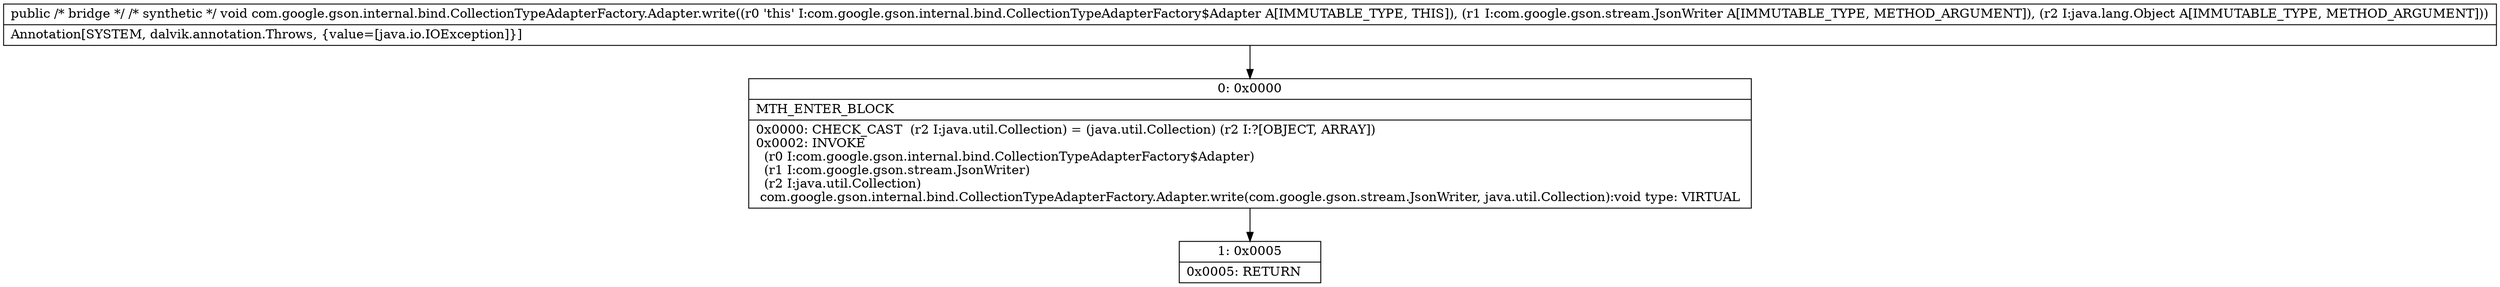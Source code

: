 digraph "CFG forcom.google.gson.internal.bind.CollectionTypeAdapterFactory.Adapter.write(Lcom\/google\/gson\/stream\/JsonWriter;Ljava\/lang\/Object;)V" {
Node_0 [shape=record,label="{0\:\ 0x0000|MTH_ENTER_BLOCK\l|0x0000: CHECK_CAST  (r2 I:java.util.Collection) = (java.util.Collection) (r2 I:?[OBJECT, ARRAY]) \l0x0002: INVOKE  \l  (r0 I:com.google.gson.internal.bind.CollectionTypeAdapterFactory$Adapter)\l  (r1 I:com.google.gson.stream.JsonWriter)\l  (r2 I:java.util.Collection)\l com.google.gson.internal.bind.CollectionTypeAdapterFactory.Adapter.write(com.google.gson.stream.JsonWriter, java.util.Collection):void type: VIRTUAL \l}"];
Node_1 [shape=record,label="{1\:\ 0x0005|0x0005: RETURN   \l}"];
MethodNode[shape=record,label="{public \/* bridge *\/ \/* synthetic *\/ void com.google.gson.internal.bind.CollectionTypeAdapterFactory.Adapter.write((r0 'this' I:com.google.gson.internal.bind.CollectionTypeAdapterFactory$Adapter A[IMMUTABLE_TYPE, THIS]), (r1 I:com.google.gson.stream.JsonWriter A[IMMUTABLE_TYPE, METHOD_ARGUMENT]), (r2 I:java.lang.Object A[IMMUTABLE_TYPE, METHOD_ARGUMENT]))  | Annotation[SYSTEM, dalvik.annotation.Throws, \{value=[java.io.IOException]\}]\l}"];
MethodNode -> Node_0;
Node_0 -> Node_1;
}

